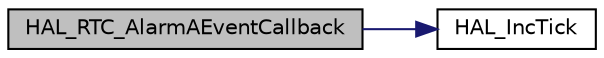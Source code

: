 digraph "HAL_RTC_AlarmAEventCallback"
{
  edge [fontname="Helvetica",fontsize="10",labelfontname="Helvetica",labelfontsize="10"];
  node [fontname="Helvetica",fontsize="10",shape=record];
  rankdir="LR";
  Node9 [label="HAL_RTC_AlarmAEventCallback",height=0.2,width=0.4,color="black", fillcolor="grey75", style="filled", fontcolor="black"];
  Node9 -> Node10 [color="midnightblue",fontsize="10",style="solid",fontname="Helvetica"];
  Node10 [label="HAL_IncTick",height=0.2,width=0.4,color="black", fillcolor="white", style="filled",URL="$group___h_a_l___exported___functions___group2.html#gaba5b726bfedd013bf7bb5a51d5c4f188",tooltip="This function is called to increment a global variable \"uwTick\" used as application time base..."];
}
